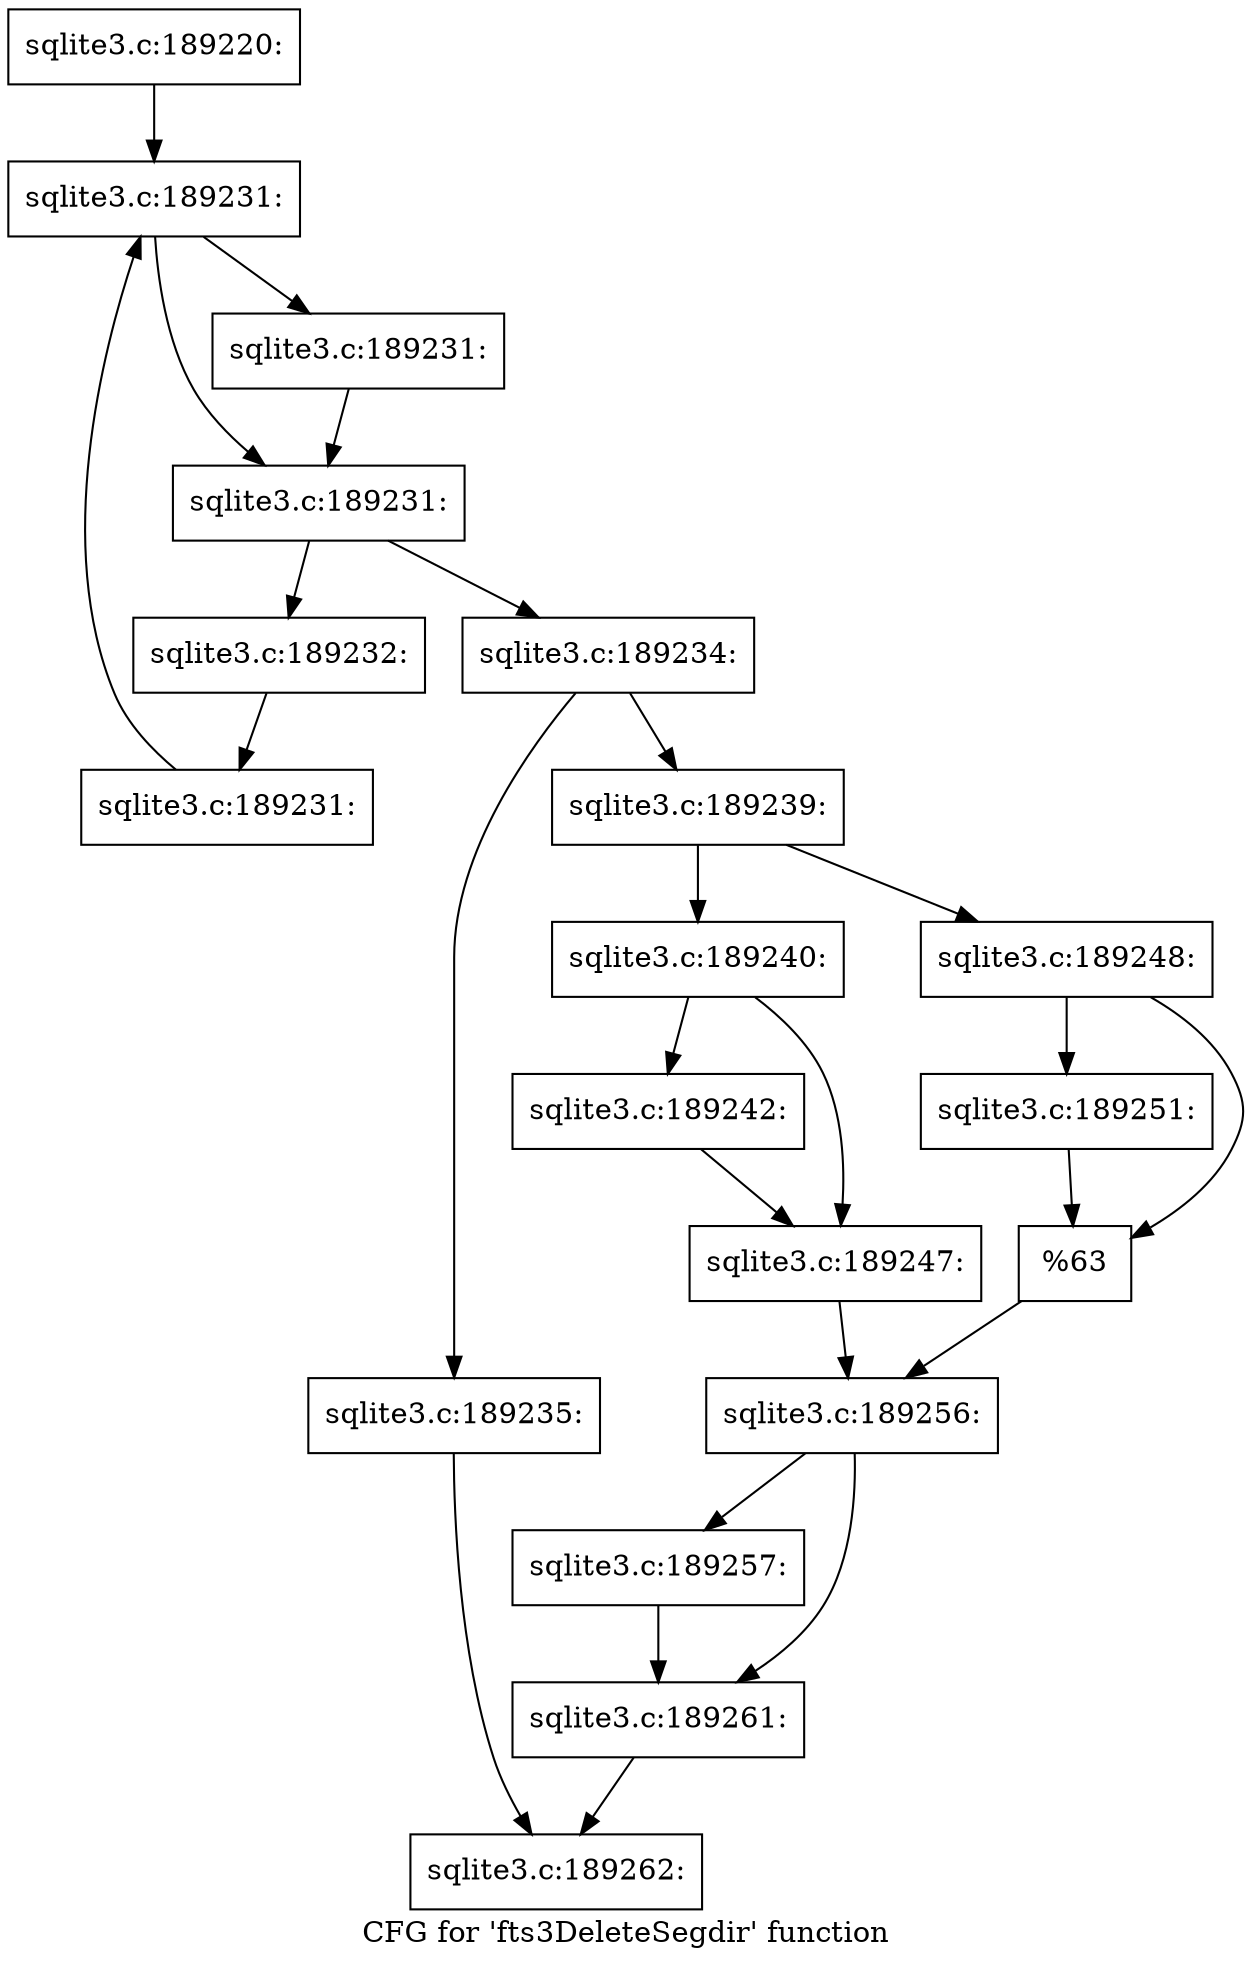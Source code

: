 digraph "CFG for 'fts3DeleteSegdir' function" {
	label="CFG for 'fts3DeleteSegdir' function";

	Node0x55c0fb08df70 [shape=record,label="{sqlite3.c:189220:}"];
	Node0x55c0fb08df70 -> Node0x55c0fb0b0070;
	Node0x55c0fb0b0070 [shape=record,label="{sqlite3.c:189231:}"];
	Node0x55c0fb0b0070 -> Node0x55c0fb0b0360;
	Node0x55c0fb0b0070 -> Node0x55c0fb0b0310;
	Node0x55c0fb0b0360 [shape=record,label="{sqlite3.c:189231:}"];
	Node0x55c0fb0b0360 -> Node0x55c0fb0b0310;
	Node0x55c0fb0b0310 [shape=record,label="{sqlite3.c:189231:}"];
	Node0x55c0fb0b0310 -> Node0x55c0fb0b0290;
	Node0x55c0fb0b0310 -> Node0x55c0fb0afec0;
	Node0x55c0fb0b0290 [shape=record,label="{sqlite3.c:189232:}"];
	Node0x55c0fb0b0290 -> Node0x55c0fb0b0200;
	Node0x55c0fb0b0200 [shape=record,label="{sqlite3.c:189231:}"];
	Node0x55c0fb0b0200 -> Node0x55c0fb0b0070;
	Node0x55c0fb0afec0 [shape=record,label="{sqlite3.c:189234:}"];
	Node0x55c0fb0afec0 -> Node0x55c0f6ce8f60;
	Node0x55c0fb0afec0 -> Node0x55c0fb0b1180;
	Node0x55c0f6ce8f60 [shape=record,label="{sqlite3.c:189235:}"];
	Node0x55c0f6ce8f60 -> Node0x55c0fb0ad400;
	Node0x55c0fb0b1180 [shape=record,label="{sqlite3.c:189239:}"];
	Node0x55c0fb0b1180 -> Node0x55c0fb0b1cb0;
	Node0x55c0fb0b1180 -> Node0x55c0fb0b1d50;
	Node0x55c0fb0b1cb0 [shape=record,label="{sqlite3.c:189240:}"];
	Node0x55c0fb0b1cb0 -> Node0x55c0fb0b2390;
	Node0x55c0fb0b1cb0 -> Node0x55c0fb0b23e0;
	Node0x55c0fb0b2390 [shape=record,label="{sqlite3.c:189242:}"];
	Node0x55c0fb0b2390 -> Node0x55c0fb0b23e0;
	Node0x55c0fb0b23e0 [shape=record,label="{sqlite3.c:189247:}"];
	Node0x55c0fb0b23e0 -> Node0x55c0fb0b1d00;
	Node0x55c0fb0b1d50 [shape=record,label="{sqlite3.c:189248:}"];
	Node0x55c0fb0b1d50 -> Node0x55c0fb0b3770;
	Node0x55c0fb0b1d50 -> Node0x55c0fb0b37c0;
	Node0x55c0fb0b3770 [shape=record,label="{sqlite3.c:189251:}"];
	Node0x55c0fb0b3770 -> Node0x55c0fb0b37c0;
	Node0x55c0fb0b37c0 [shape=record,label="{%63}"];
	Node0x55c0fb0b37c0 -> Node0x55c0fb0b1d00;
	Node0x55c0fb0b1d00 [shape=record,label="{sqlite3.c:189256:}"];
	Node0x55c0fb0b1d00 -> Node0x55c0fb0b42f0;
	Node0x55c0fb0b1d00 -> Node0x55c0fb0b4340;
	Node0x55c0fb0b42f0 [shape=record,label="{sqlite3.c:189257:}"];
	Node0x55c0fb0b42f0 -> Node0x55c0fb0b4340;
	Node0x55c0fb0b4340 [shape=record,label="{sqlite3.c:189261:}"];
	Node0x55c0fb0b4340 -> Node0x55c0fb0ad400;
	Node0x55c0fb0ad400 [shape=record,label="{sqlite3.c:189262:}"];
}
